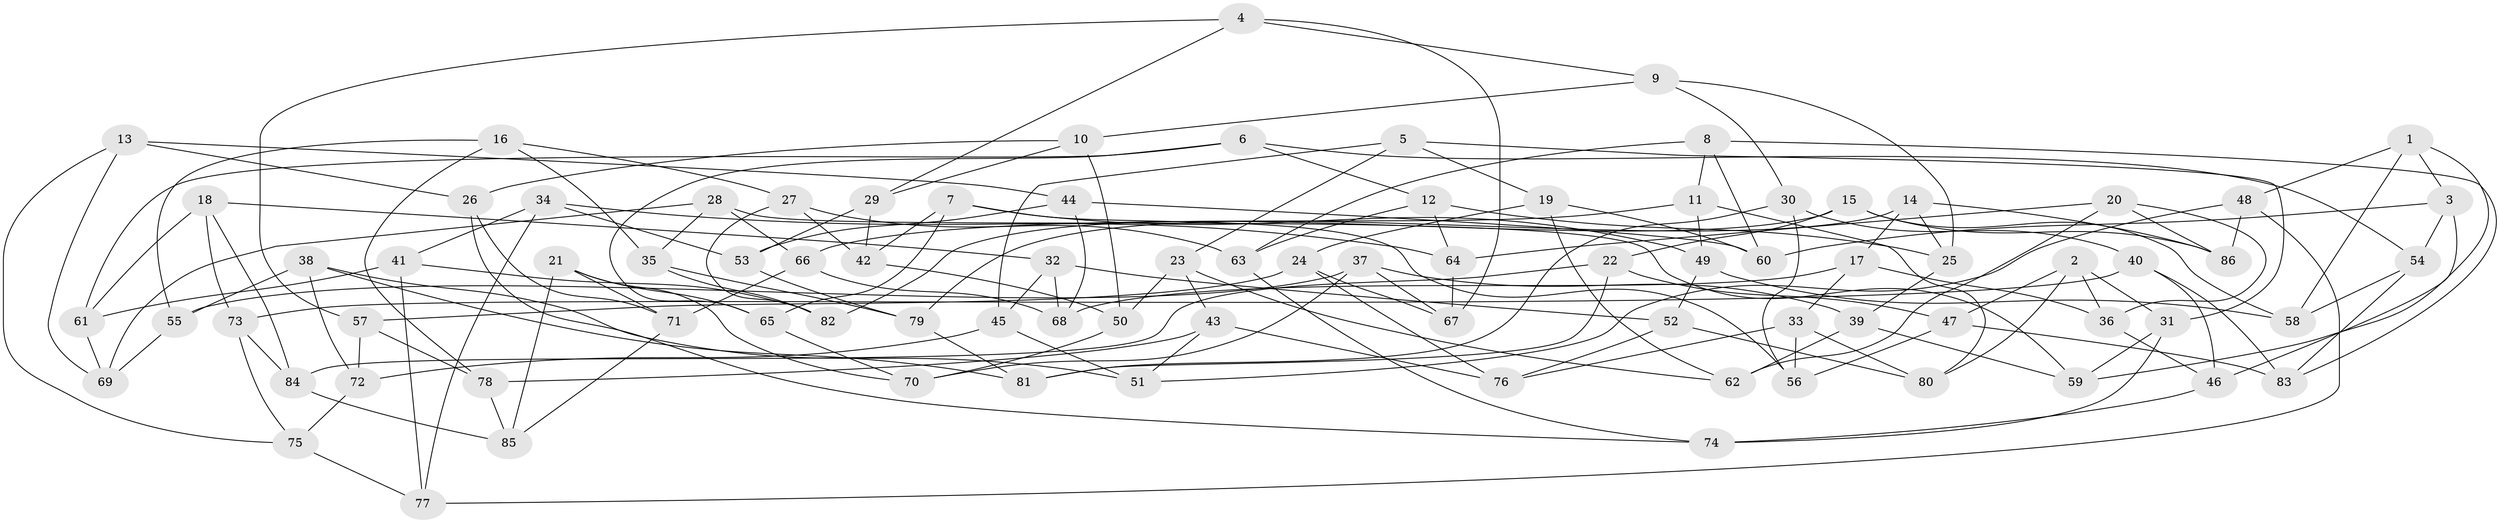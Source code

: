 // Generated by graph-tools (version 1.1) at 2025/38/03/09/25 02:38:17]
// undirected, 86 vertices, 172 edges
graph export_dot {
graph [start="1"]
  node [color=gray90,style=filled];
  1;
  2;
  3;
  4;
  5;
  6;
  7;
  8;
  9;
  10;
  11;
  12;
  13;
  14;
  15;
  16;
  17;
  18;
  19;
  20;
  21;
  22;
  23;
  24;
  25;
  26;
  27;
  28;
  29;
  30;
  31;
  32;
  33;
  34;
  35;
  36;
  37;
  38;
  39;
  40;
  41;
  42;
  43;
  44;
  45;
  46;
  47;
  48;
  49;
  50;
  51;
  52;
  53;
  54;
  55;
  56;
  57;
  58;
  59;
  60;
  61;
  62;
  63;
  64;
  65;
  66;
  67;
  68;
  69;
  70;
  71;
  72;
  73;
  74;
  75;
  76;
  77;
  78;
  79;
  80;
  81;
  82;
  83;
  84;
  85;
  86;
  1 -- 59;
  1 -- 48;
  1 -- 58;
  1 -- 3;
  2 -- 80;
  2 -- 36;
  2 -- 47;
  2 -- 31;
  3 -- 54;
  3 -- 46;
  3 -- 60;
  4 -- 67;
  4 -- 9;
  4 -- 29;
  4 -- 57;
  5 -- 45;
  5 -- 23;
  5 -- 19;
  5 -- 31;
  6 -- 65;
  6 -- 12;
  6 -- 54;
  6 -- 61;
  7 -- 49;
  7 -- 42;
  7 -- 65;
  7 -- 56;
  8 -- 83;
  8 -- 11;
  8 -- 63;
  8 -- 60;
  9 -- 25;
  9 -- 30;
  9 -- 10;
  10 -- 26;
  10 -- 50;
  10 -- 29;
  11 -- 66;
  11 -- 80;
  11 -- 49;
  12 -- 63;
  12 -- 64;
  12 -- 25;
  13 -- 69;
  13 -- 75;
  13 -- 44;
  13 -- 26;
  14 -- 86;
  14 -- 25;
  14 -- 17;
  14 -- 79;
  15 -- 58;
  15 -- 86;
  15 -- 22;
  15 -- 82;
  16 -- 55;
  16 -- 35;
  16 -- 78;
  16 -- 27;
  17 -- 68;
  17 -- 36;
  17 -- 33;
  18 -- 73;
  18 -- 84;
  18 -- 32;
  18 -- 61;
  19 -- 24;
  19 -- 60;
  19 -- 62;
  20 -- 86;
  20 -- 62;
  20 -- 36;
  20 -- 64;
  21 -- 85;
  21 -- 65;
  21 -- 70;
  21 -- 71;
  22 -- 84;
  22 -- 47;
  22 -- 81;
  23 -- 62;
  23 -- 50;
  23 -- 43;
  24 -- 57;
  24 -- 67;
  24 -- 76;
  25 -- 39;
  26 -- 74;
  26 -- 71;
  27 -- 63;
  27 -- 42;
  27 -- 82;
  28 -- 69;
  28 -- 59;
  28 -- 35;
  28 -- 66;
  29 -- 53;
  29 -- 42;
  30 -- 40;
  30 -- 56;
  30 -- 81;
  31 -- 74;
  31 -- 59;
  32 -- 68;
  32 -- 45;
  32 -- 52;
  33 -- 56;
  33 -- 80;
  33 -- 76;
  34 -- 77;
  34 -- 53;
  34 -- 41;
  34 -- 64;
  35 -- 82;
  35 -- 79;
  36 -- 46;
  37 -- 67;
  37 -- 70;
  37 -- 55;
  37 -- 39;
  38 -- 51;
  38 -- 81;
  38 -- 55;
  38 -- 72;
  39 -- 62;
  39 -- 59;
  40 -- 46;
  40 -- 73;
  40 -- 83;
  41 -- 82;
  41 -- 61;
  41 -- 77;
  42 -- 50;
  43 -- 76;
  43 -- 78;
  43 -- 51;
  44 -- 60;
  44 -- 53;
  44 -- 68;
  45 -- 51;
  45 -- 72;
  46 -- 74;
  47 -- 56;
  47 -- 83;
  48 -- 51;
  48 -- 86;
  48 -- 77;
  49 -- 52;
  49 -- 58;
  50 -- 70;
  52 -- 76;
  52 -- 80;
  53 -- 79;
  54 -- 83;
  54 -- 58;
  55 -- 69;
  57 -- 72;
  57 -- 78;
  61 -- 69;
  63 -- 74;
  64 -- 67;
  65 -- 70;
  66 -- 71;
  66 -- 68;
  71 -- 85;
  72 -- 75;
  73 -- 75;
  73 -- 84;
  75 -- 77;
  78 -- 85;
  79 -- 81;
  84 -- 85;
}
